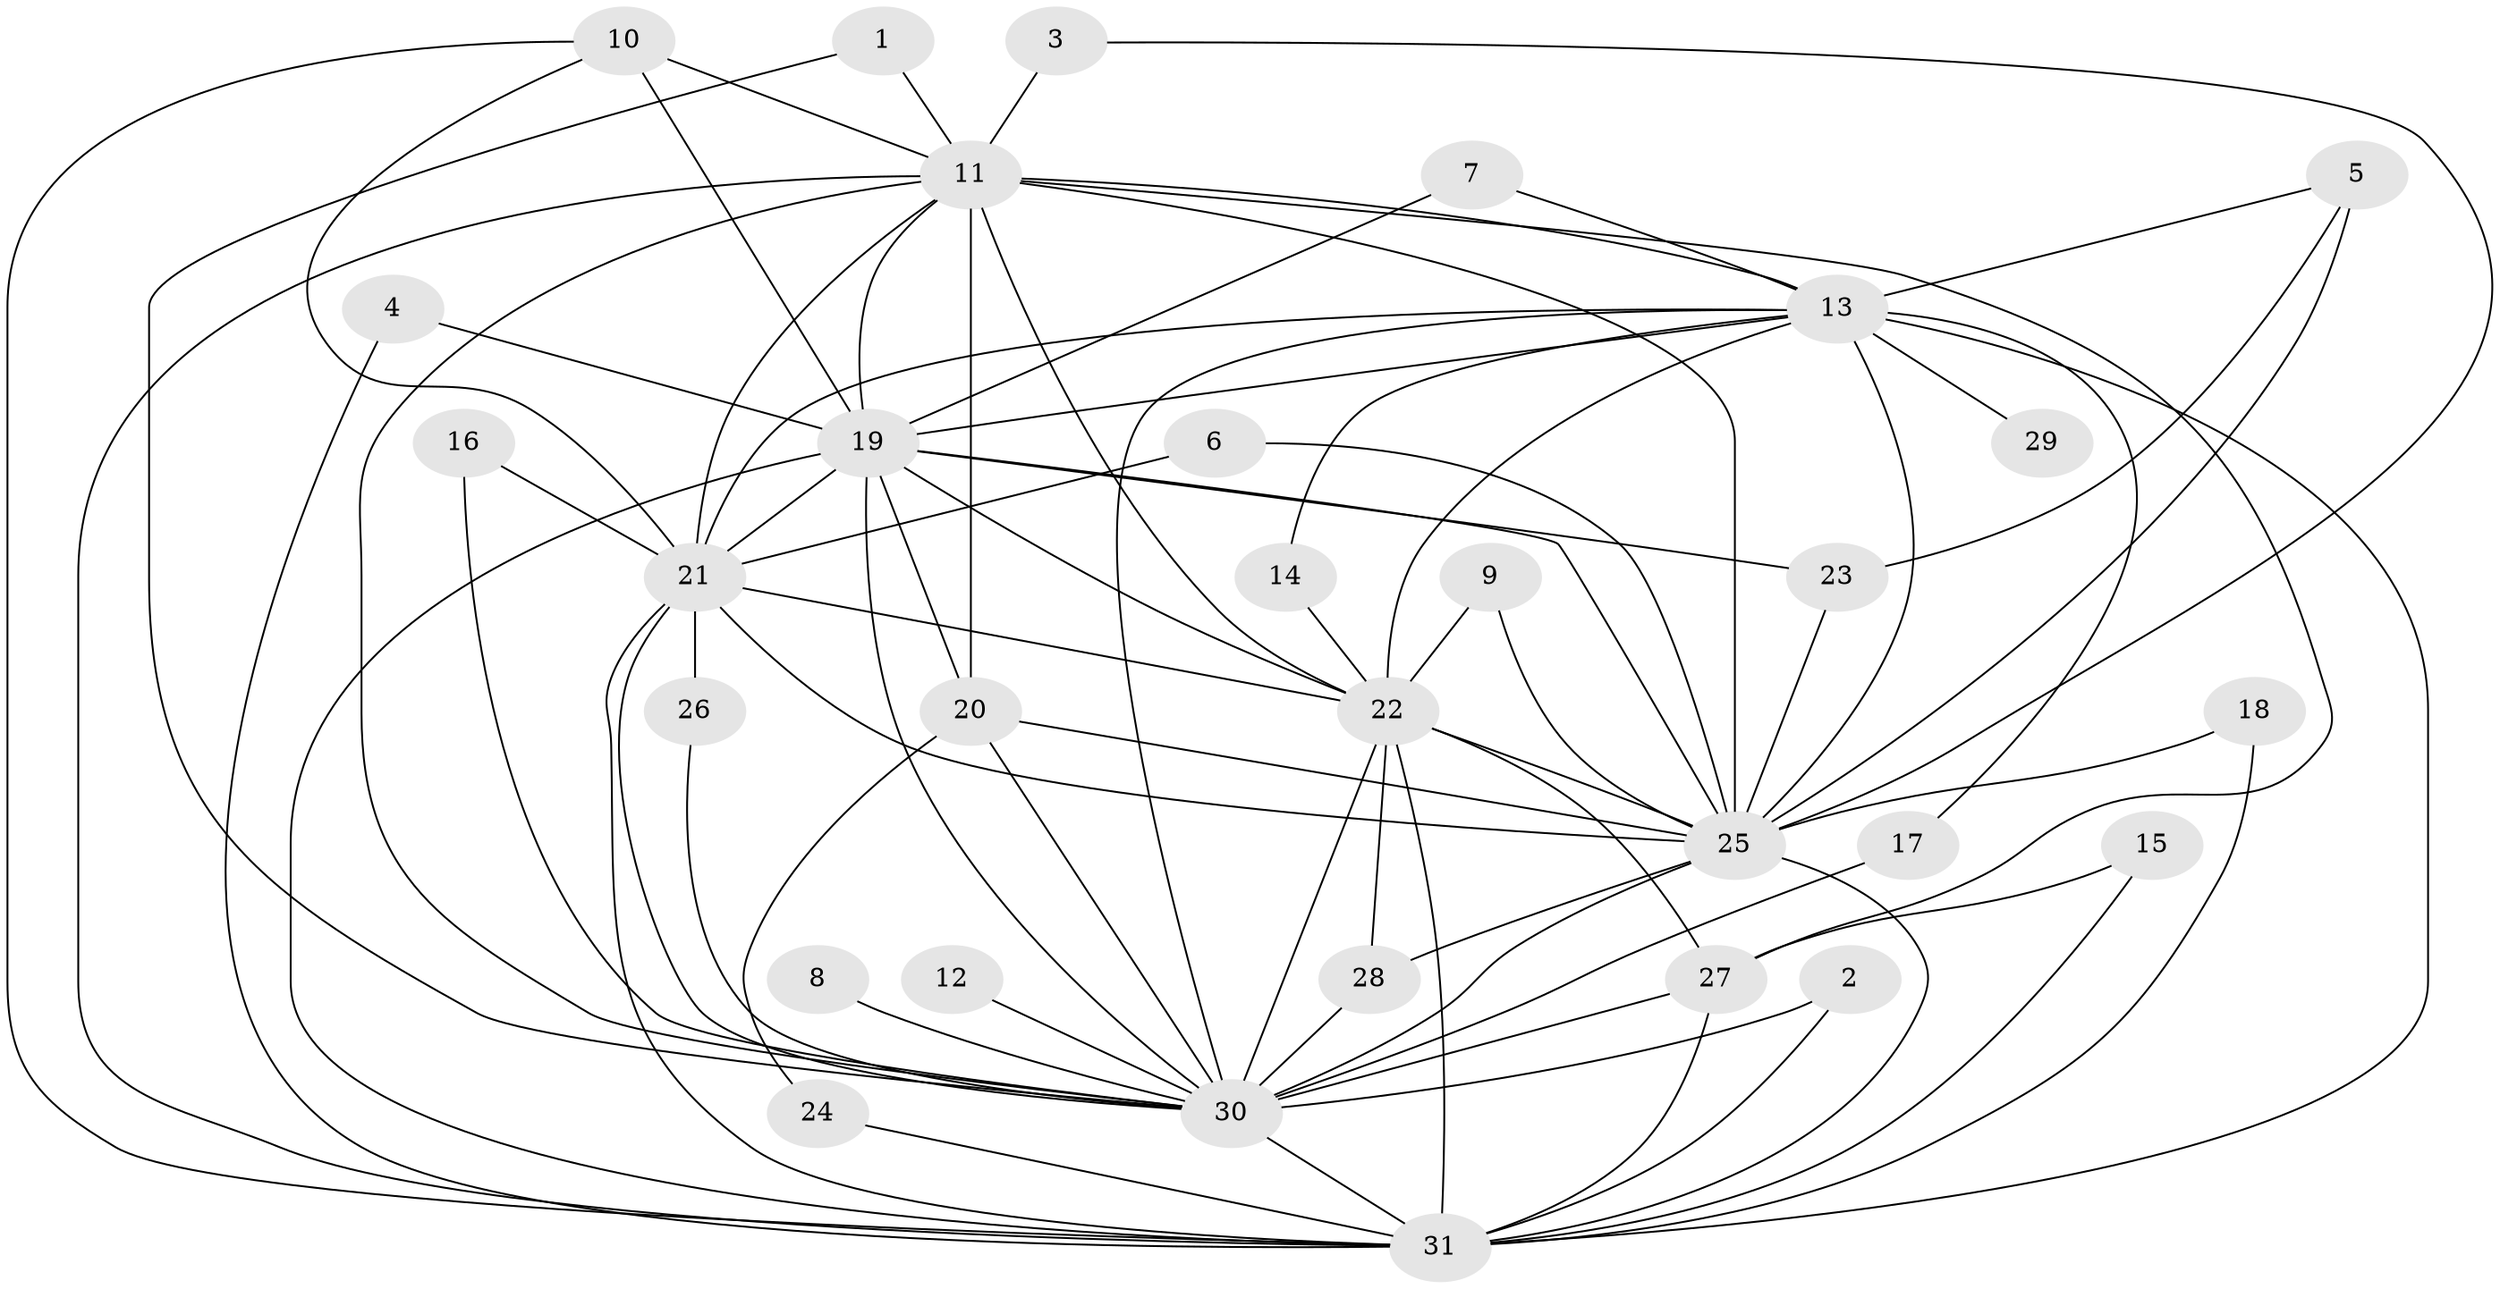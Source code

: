 // original degree distribution, {13: 0.01639344262295082, 21: 0.01639344262295082, 16: 0.03278688524590164, 15: 0.03278688524590164, 14: 0.01639344262295082, 26: 0.01639344262295082, 19: 0.01639344262295082, 18: 0.01639344262295082, 2: 0.6065573770491803, 3: 0.16393442622950818, 4: 0.04918032786885246, 5: 0.01639344262295082}
// Generated by graph-tools (version 1.1) at 2025/49/03/09/25 03:49:33]
// undirected, 31 vertices, 79 edges
graph export_dot {
graph [start="1"]
  node [color=gray90,style=filled];
  1;
  2;
  3;
  4;
  5;
  6;
  7;
  8;
  9;
  10;
  11;
  12;
  13;
  14;
  15;
  16;
  17;
  18;
  19;
  20;
  21;
  22;
  23;
  24;
  25;
  26;
  27;
  28;
  29;
  30;
  31;
  1 -- 11 [weight=1.0];
  1 -- 30 [weight=1.0];
  2 -- 30 [weight=1.0];
  2 -- 31 [weight=1.0];
  3 -- 11 [weight=1.0];
  3 -- 25 [weight=1.0];
  4 -- 19 [weight=1.0];
  4 -- 31 [weight=1.0];
  5 -- 13 [weight=1.0];
  5 -- 23 [weight=1.0];
  5 -- 25 [weight=1.0];
  6 -- 21 [weight=1.0];
  6 -- 25 [weight=1.0];
  7 -- 13 [weight=1.0];
  7 -- 19 [weight=1.0];
  8 -- 30 [weight=1.0];
  9 -- 22 [weight=1.0];
  9 -- 25 [weight=1.0];
  10 -- 11 [weight=1.0];
  10 -- 19 [weight=2.0];
  10 -- 21 [weight=1.0];
  10 -- 31 [weight=1.0];
  11 -- 13 [weight=3.0];
  11 -- 19 [weight=1.0];
  11 -- 20 [weight=1.0];
  11 -- 21 [weight=3.0];
  11 -- 22 [weight=1.0];
  11 -- 25 [weight=3.0];
  11 -- 27 [weight=1.0];
  11 -- 30 [weight=1.0];
  11 -- 31 [weight=2.0];
  12 -- 30 [weight=1.0];
  13 -- 14 [weight=1.0];
  13 -- 17 [weight=1.0];
  13 -- 19 [weight=2.0];
  13 -- 21 [weight=2.0];
  13 -- 22 [weight=2.0];
  13 -- 25 [weight=4.0];
  13 -- 29 [weight=2.0];
  13 -- 30 [weight=2.0];
  13 -- 31 [weight=2.0];
  14 -- 22 [weight=1.0];
  15 -- 27 [weight=1.0];
  15 -- 31 [weight=1.0];
  16 -- 21 [weight=1.0];
  16 -- 30 [weight=1.0];
  17 -- 30 [weight=1.0];
  18 -- 25 [weight=1.0];
  18 -- 31 [weight=1.0];
  19 -- 20 [weight=1.0];
  19 -- 21 [weight=1.0];
  19 -- 22 [weight=1.0];
  19 -- 23 [weight=1.0];
  19 -- 25 [weight=2.0];
  19 -- 30 [weight=2.0];
  19 -- 31 [weight=2.0];
  20 -- 24 [weight=1.0];
  20 -- 25 [weight=1.0];
  20 -- 30 [weight=1.0];
  21 -- 22 [weight=1.0];
  21 -- 25 [weight=2.0];
  21 -- 26 [weight=1.0];
  21 -- 30 [weight=1.0];
  21 -- 31 [weight=2.0];
  22 -- 25 [weight=3.0];
  22 -- 27 [weight=1.0];
  22 -- 28 [weight=1.0];
  22 -- 30 [weight=2.0];
  22 -- 31 [weight=2.0];
  23 -- 25 [weight=1.0];
  24 -- 31 [weight=1.0];
  25 -- 28 [weight=1.0];
  25 -- 30 [weight=3.0];
  25 -- 31 [weight=2.0];
  26 -- 30 [weight=1.0];
  27 -- 30 [weight=3.0];
  27 -- 31 [weight=1.0];
  28 -- 30 [weight=1.0];
  30 -- 31 [weight=1.0];
}
